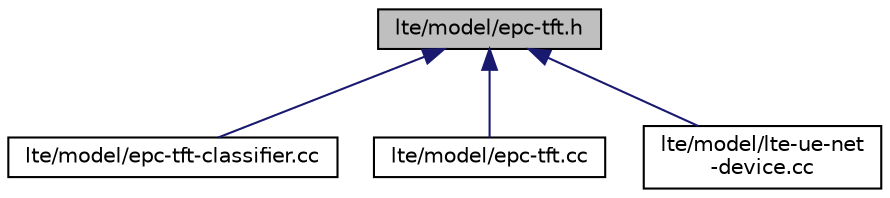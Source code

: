 digraph "lte/model/epc-tft.h"
{
  edge [fontname="Helvetica",fontsize="10",labelfontname="Helvetica",labelfontsize="10"];
  node [fontname="Helvetica",fontsize="10",shape=record];
  Node1 [label="lte/model/epc-tft.h",height=0.2,width=0.4,color="black", fillcolor="grey75", style="filled", fontcolor="black"];
  Node1 -> Node2 [dir="back",color="midnightblue",fontsize="10",style="solid"];
  Node2 [label="lte/model/epc-tft-classifier.cc",height=0.2,width=0.4,color="black", fillcolor="white", style="filled",URL="$d3/d99/epc-tft-classifier_8cc.html"];
  Node1 -> Node3 [dir="back",color="midnightblue",fontsize="10",style="solid"];
  Node3 [label="lte/model/epc-tft.cc",height=0.2,width=0.4,color="black", fillcolor="white", style="filled",URL="$dc/de3/epc-tft_8cc.html"];
  Node1 -> Node4 [dir="back",color="midnightblue",fontsize="10",style="solid"];
  Node4 [label="lte/model/lte-ue-net\l-device.cc",height=0.2,width=0.4,color="black", fillcolor="white", style="filled",URL="$db/dac/lte-ue-net-device_8cc.html"];
}
